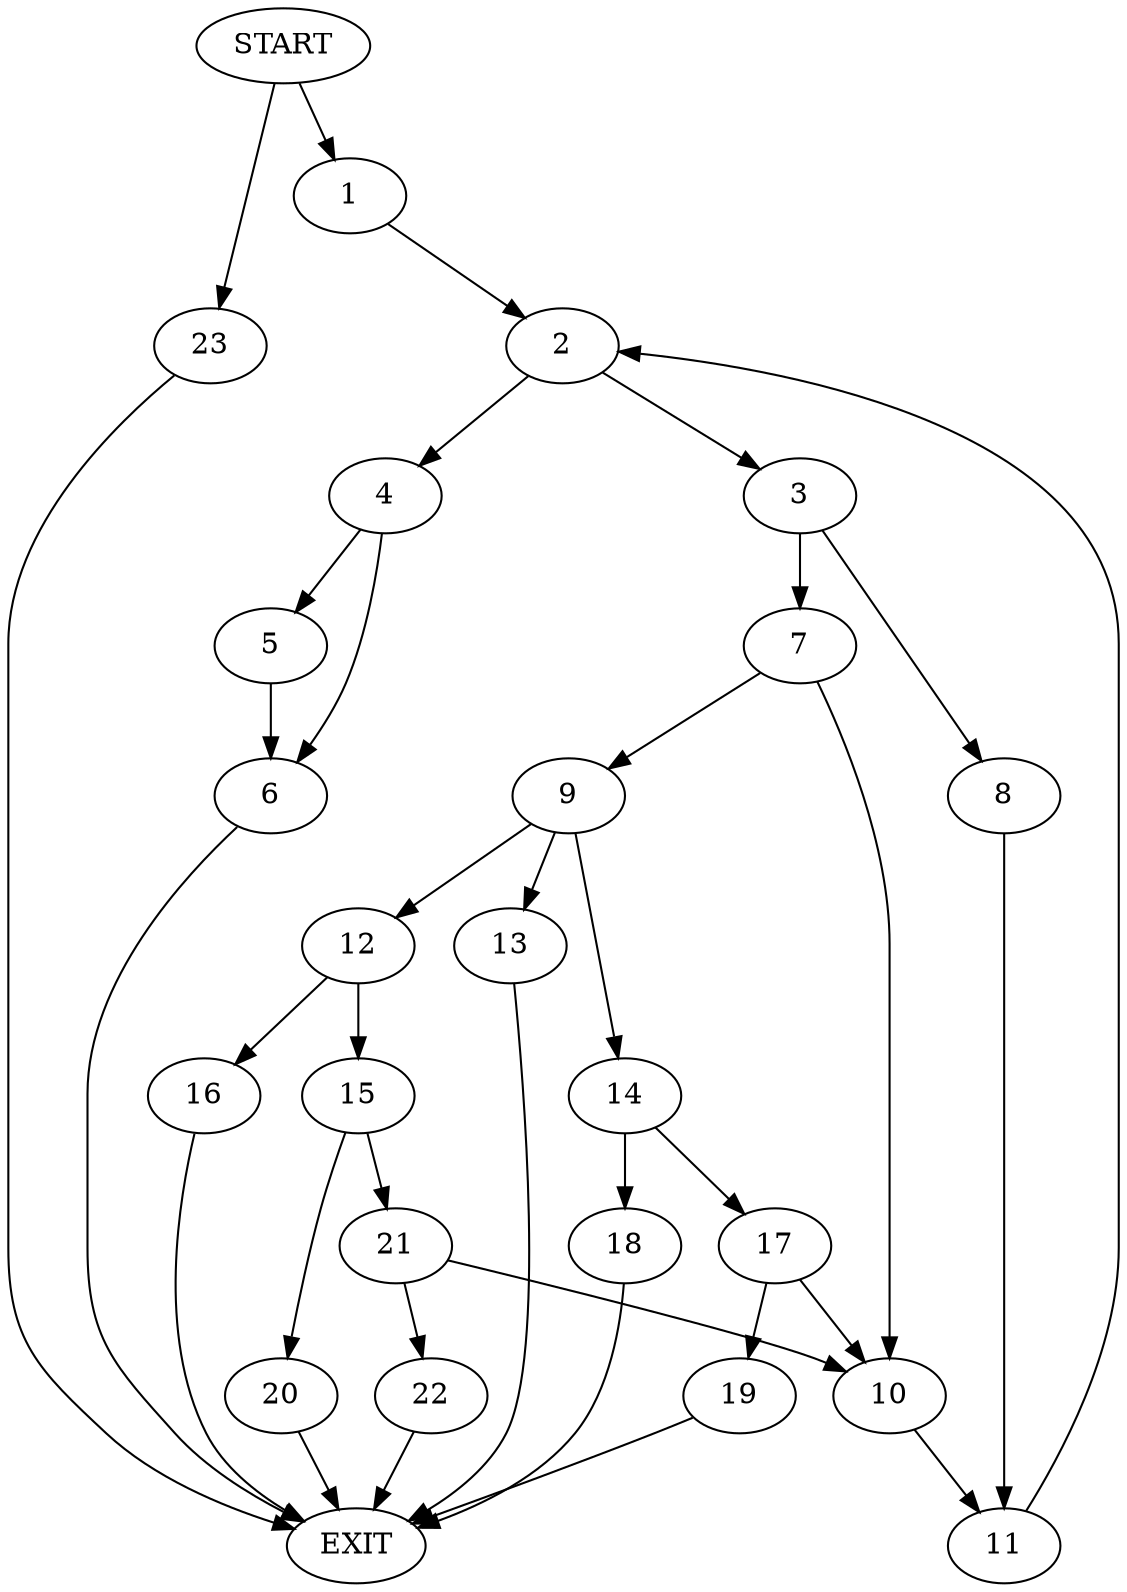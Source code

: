 digraph {
0 [label="START"]
24 [label="EXIT"]
0 -> 1
1 -> 2
2 -> 3
2 -> 4
4 -> 5
4 -> 6
3 -> 7
3 -> 8
7 -> 9
7 -> 10
8 -> 11
11 -> 2
9 -> 12
9 -> 13
9 -> 14
10 -> 11
13 -> 24
12 -> 15
12 -> 16
14 -> 17
14 -> 18
18 -> 24
17 -> 19
17 -> 10
19 -> 24
15 -> 20
15 -> 21
16 -> 24
20 -> 24
21 -> 22
21 -> 10
22 -> 24
0 -> 23
23 -> 24
6 -> 24
5 -> 6
}
